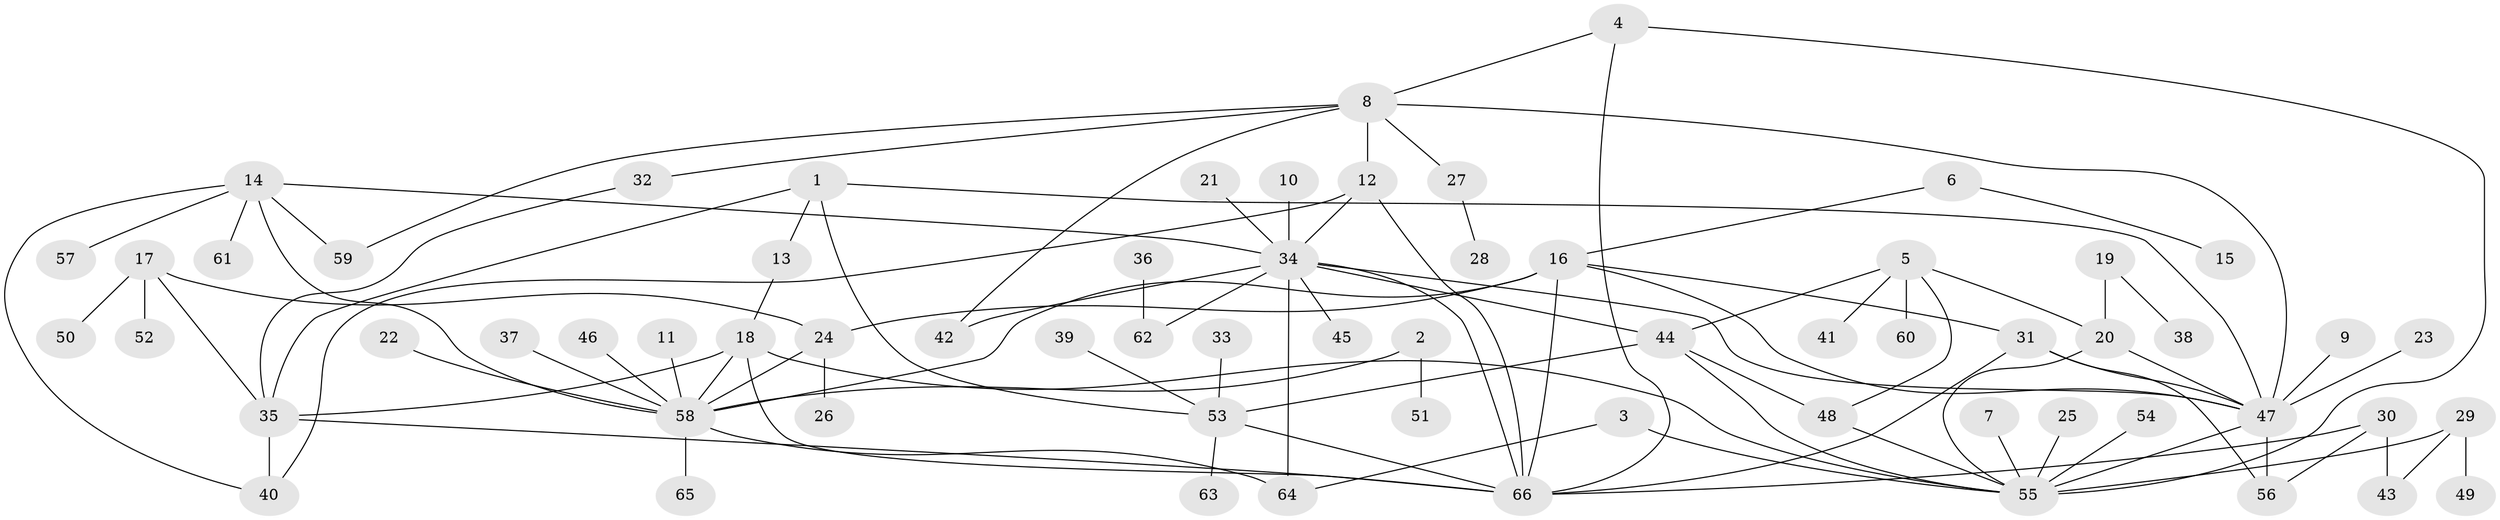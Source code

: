 // original degree distribution, {6: 0.053763440860215055, 13: 0.021505376344086023, 4: 0.08602150537634409, 2: 0.27956989247311825, 12: 0.010752688172043012, 5: 0.021505376344086023, 16: 0.010752688172043012, 3: 0.0967741935483871, 9: 0.010752688172043012, 1: 0.3978494623655914, 7: 0.010752688172043012}
// Generated by graph-tools (version 1.1) at 2025/36/03/04/25 23:36:42]
// undirected, 66 vertices, 97 edges
graph export_dot {
  node [color=gray90,style=filled];
  1;
  2;
  3;
  4;
  5;
  6;
  7;
  8;
  9;
  10;
  11;
  12;
  13;
  14;
  15;
  16;
  17;
  18;
  19;
  20;
  21;
  22;
  23;
  24;
  25;
  26;
  27;
  28;
  29;
  30;
  31;
  32;
  33;
  34;
  35;
  36;
  37;
  38;
  39;
  40;
  41;
  42;
  43;
  44;
  45;
  46;
  47;
  48;
  49;
  50;
  51;
  52;
  53;
  54;
  55;
  56;
  57;
  58;
  59;
  60;
  61;
  62;
  63;
  64;
  65;
  66;
  1 -- 13 [weight=1.0];
  1 -- 35 [weight=1.0];
  1 -- 47 [weight=1.0];
  1 -- 53 [weight=1.0];
  2 -- 51 [weight=1.0];
  2 -- 58 [weight=1.0];
  3 -- 55 [weight=1.0];
  3 -- 64 [weight=1.0];
  4 -- 8 [weight=1.0];
  4 -- 55 [weight=1.0];
  4 -- 66 [weight=1.0];
  5 -- 20 [weight=1.0];
  5 -- 41 [weight=1.0];
  5 -- 44 [weight=1.0];
  5 -- 48 [weight=1.0];
  5 -- 60 [weight=1.0];
  6 -- 15 [weight=1.0];
  6 -- 16 [weight=1.0];
  7 -- 55 [weight=1.0];
  8 -- 12 [weight=1.0];
  8 -- 27 [weight=1.0];
  8 -- 32 [weight=1.0];
  8 -- 42 [weight=1.0];
  8 -- 47 [weight=1.0];
  8 -- 59 [weight=1.0];
  9 -- 47 [weight=1.0];
  10 -- 34 [weight=1.0];
  11 -- 58 [weight=1.0];
  12 -- 34 [weight=1.0];
  12 -- 40 [weight=1.0];
  12 -- 66 [weight=1.0];
  13 -- 18 [weight=1.0];
  14 -- 34 [weight=1.0];
  14 -- 40 [weight=1.0];
  14 -- 57 [weight=1.0];
  14 -- 58 [weight=1.0];
  14 -- 59 [weight=1.0];
  14 -- 61 [weight=1.0];
  16 -- 24 [weight=1.0];
  16 -- 31 [weight=1.0];
  16 -- 47 [weight=1.0];
  16 -- 58 [weight=1.0];
  16 -- 66 [weight=1.0];
  17 -- 24 [weight=1.0];
  17 -- 35 [weight=1.0];
  17 -- 50 [weight=1.0];
  17 -- 52 [weight=1.0];
  18 -- 35 [weight=1.0];
  18 -- 55 [weight=1.0];
  18 -- 58 [weight=1.0];
  18 -- 66 [weight=1.0];
  19 -- 20 [weight=1.0];
  19 -- 38 [weight=1.0];
  20 -- 47 [weight=1.0];
  20 -- 55 [weight=1.0];
  21 -- 34 [weight=1.0];
  22 -- 58 [weight=1.0];
  23 -- 47 [weight=1.0];
  24 -- 26 [weight=1.0];
  24 -- 58 [weight=1.0];
  25 -- 55 [weight=1.0];
  27 -- 28 [weight=1.0];
  29 -- 43 [weight=1.0];
  29 -- 49 [weight=1.0];
  29 -- 55 [weight=2.0];
  30 -- 43 [weight=1.0];
  30 -- 56 [weight=1.0];
  30 -- 66 [weight=1.0];
  31 -- 47 [weight=1.0];
  31 -- 56 [weight=1.0];
  31 -- 66 [weight=1.0];
  32 -- 35 [weight=1.0];
  33 -- 53 [weight=1.0];
  34 -- 42 [weight=1.0];
  34 -- 44 [weight=1.0];
  34 -- 45 [weight=1.0];
  34 -- 47 [weight=1.0];
  34 -- 62 [weight=1.0];
  34 -- 64 [weight=1.0];
  34 -- 66 [weight=1.0];
  35 -- 40 [weight=1.0];
  35 -- 66 [weight=1.0];
  36 -- 62 [weight=1.0];
  37 -- 58 [weight=1.0];
  39 -- 53 [weight=1.0];
  44 -- 48 [weight=1.0];
  44 -- 53 [weight=1.0];
  44 -- 55 [weight=1.0];
  46 -- 58 [weight=1.0];
  47 -- 55 [weight=1.0];
  47 -- 56 [weight=1.0];
  48 -- 55 [weight=1.0];
  53 -- 63 [weight=1.0];
  53 -- 66 [weight=1.0];
  54 -- 55 [weight=1.0];
  58 -- 64 [weight=1.0];
  58 -- 65 [weight=1.0];
}
